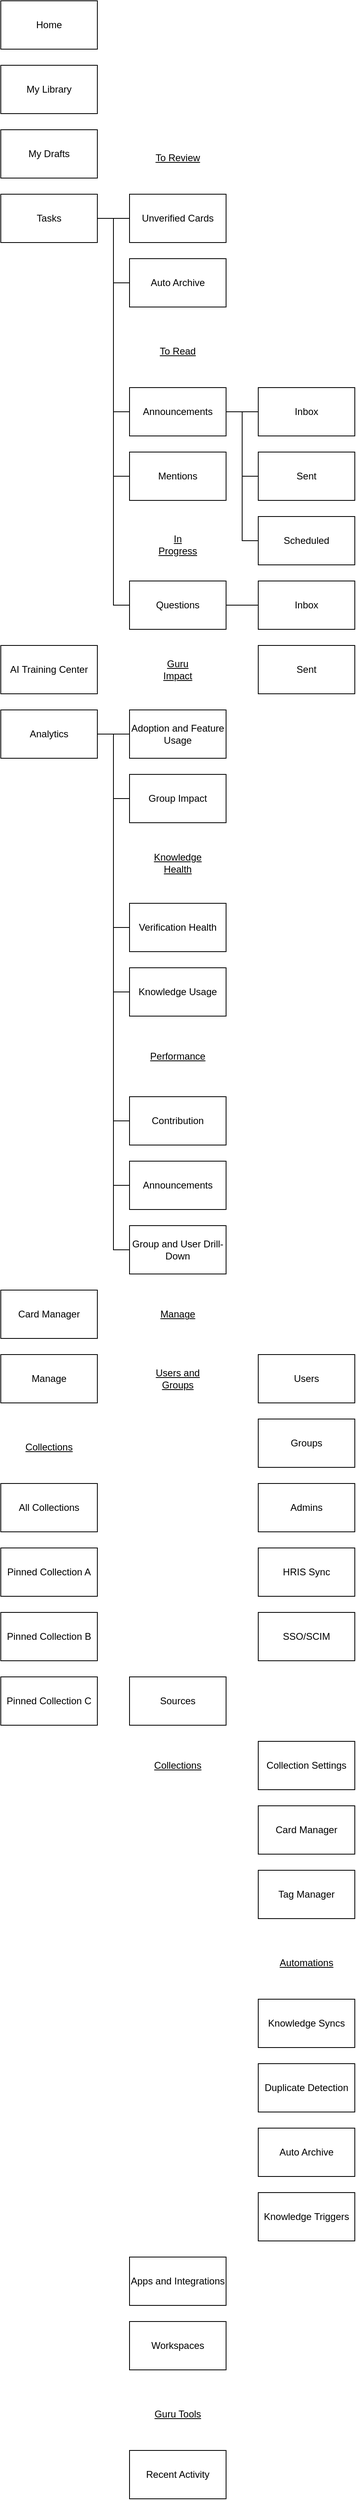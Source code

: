 <mxfile version="24.6.5" type="github">
  <diagram name="Page-1" id="dbrxAhzCIJZhIyj1XYBA">
    <mxGraphModel dx="1194" dy="1979" grid="1" gridSize="10" guides="1" tooltips="1" connect="1" arrows="0" fold="1" page="0" pageScale="1" pageWidth="1100" pageHeight="1700" math="0" shadow="0">
      <root>
        <mxCell id="0" />
        <mxCell id="1" parent="0" />
        <mxCell id="oM58pHl83kPPtiYQCpX2-1" value="Home" style="rounded=0;whiteSpace=wrap;html=1;" vertex="1" parent="1">
          <mxGeometry x="-400" y="-1000" width="120" height="60" as="geometry" />
        </mxCell>
        <mxCell id="oM58pHl83kPPtiYQCpX2-2" value="My Library" style="rounded=0;whiteSpace=wrap;html=1;" vertex="1" parent="1">
          <mxGeometry x="-400" y="-920" width="120" height="60" as="geometry" />
        </mxCell>
        <mxCell id="oM58pHl83kPPtiYQCpX2-3" value="My Drafts" style="rounded=0;whiteSpace=wrap;html=1;" vertex="1" parent="1">
          <mxGeometry x="-400" y="-840" width="120" height="60" as="geometry" />
        </mxCell>
        <mxCell id="oM58pHl83kPPtiYQCpX2-28" style="edgeStyle=orthogonalEdgeStyle;rounded=0;orthogonalLoop=1;jettySize=auto;html=1;endArrow=none;endFill=0;" edge="1" parent="1" source="oM58pHl83kPPtiYQCpX2-4" target="oM58pHl83kPPtiYQCpX2-15">
          <mxGeometry relative="1" as="geometry" />
        </mxCell>
        <mxCell id="oM58pHl83kPPtiYQCpX2-30" style="edgeStyle=orthogonalEdgeStyle;rounded=0;orthogonalLoop=1;jettySize=auto;html=1;exitX=1;exitY=0.5;exitDx=0;exitDy=0;entryX=0;entryY=0.5;entryDx=0;entryDy=0;endArrow=none;endFill=0;" edge="1" parent="1" source="oM58pHl83kPPtiYQCpX2-4" target="oM58pHl83kPPtiYQCpX2-17">
          <mxGeometry relative="1" as="geometry">
            <mxPoint x="-260" y="-660" as="targetPoint" />
          </mxGeometry>
        </mxCell>
        <mxCell id="oM58pHl83kPPtiYQCpX2-31" style="edgeStyle=orthogonalEdgeStyle;rounded=0;orthogonalLoop=1;jettySize=auto;html=1;exitX=1;exitY=0.5;exitDx=0;exitDy=0;entryX=0;entryY=0.5;entryDx=0;entryDy=0;endArrow=none;endFill=0;" edge="1" parent="1" source="oM58pHl83kPPtiYQCpX2-4" target="oM58pHl83kPPtiYQCpX2-19">
          <mxGeometry relative="1" as="geometry" />
        </mxCell>
        <mxCell id="oM58pHl83kPPtiYQCpX2-32" style="edgeStyle=orthogonalEdgeStyle;rounded=0;orthogonalLoop=1;jettySize=auto;html=1;exitX=1;exitY=0.5;exitDx=0;exitDy=0;entryX=0;entryY=0.5;entryDx=0;entryDy=0;endArrow=none;endFill=0;" edge="1" parent="1" source="oM58pHl83kPPtiYQCpX2-4" target="oM58pHl83kPPtiYQCpX2-20">
          <mxGeometry relative="1" as="geometry" />
        </mxCell>
        <mxCell id="oM58pHl83kPPtiYQCpX2-33" style="edgeStyle=orthogonalEdgeStyle;shape=connector;rounded=0;orthogonalLoop=1;jettySize=auto;html=1;exitX=1;exitY=0.5;exitDx=0;exitDy=0;entryX=0;entryY=0.5;entryDx=0;entryDy=0;strokeColor=default;align=center;verticalAlign=middle;fontFamily=Helvetica;fontSize=11;fontColor=default;labelBackgroundColor=default;endArrow=none;endFill=0;" edge="1" parent="1" source="oM58pHl83kPPtiYQCpX2-4" target="oM58pHl83kPPtiYQCpX2-21">
          <mxGeometry relative="1" as="geometry" />
        </mxCell>
        <mxCell id="oM58pHl83kPPtiYQCpX2-4" value="Tasks" style="rounded=0;whiteSpace=wrap;html=1;" vertex="1" parent="1">
          <mxGeometry x="-400" y="-760" width="120" height="60" as="geometry" />
        </mxCell>
        <mxCell id="oM58pHl83kPPtiYQCpX2-5" value="AI Training Center" style="rounded=0;whiteSpace=wrap;html=1;" vertex="1" parent="1">
          <mxGeometry x="-400" y="-200" width="120" height="60" as="geometry" />
        </mxCell>
        <mxCell id="oM58pHl83kPPtiYQCpX2-49" style="edgeStyle=orthogonalEdgeStyle;shape=connector;rounded=0;orthogonalLoop=1;jettySize=auto;html=1;exitX=1;exitY=0.5;exitDx=0;exitDy=0;entryX=0;entryY=0.5;entryDx=0;entryDy=0;strokeColor=default;align=center;verticalAlign=middle;fontFamily=Helvetica;fontSize=11;fontColor=default;labelBackgroundColor=default;endArrow=none;endFill=0;" edge="1" parent="1" source="oM58pHl83kPPtiYQCpX2-6" target="oM58pHl83kPPtiYQCpX2-39">
          <mxGeometry relative="1" as="geometry" />
        </mxCell>
        <mxCell id="oM58pHl83kPPtiYQCpX2-50" style="edgeStyle=orthogonalEdgeStyle;shape=connector;rounded=0;orthogonalLoop=1;jettySize=auto;html=1;exitX=1;exitY=0.5;exitDx=0;exitDy=0;entryX=0;entryY=0.5;entryDx=0;entryDy=0;strokeColor=default;align=center;verticalAlign=middle;fontFamily=Helvetica;fontSize=11;fontColor=default;labelBackgroundColor=default;endArrow=none;endFill=0;" edge="1" parent="1" source="oM58pHl83kPPtiYQCpX2-6" target="oM58pHl83kPPtiYQCpX2-41">
          <mxGeometry relative="1" as="geometry" />
        </mxCell>
        <mxCell id="oM58pHl83kPPtiYQCpX2-51" style="edgeStyle=orthogonalEdgeStyle;shape=connector;rounded=0;orthogonalLoop=1;jettySize=auto;html=1;exitX=1;exitY=0.5;exitDx=0;exitDy=0;entryX=0;entryY=0.5;entryDx=0;entryDy=0;strokeColor=default;align=center;verticalAlign=middle;fontFamily=Helvetica;fontSize=11;fontColor=default;labelBackgroundColor=default;endArrow=none;endFill=0;" edge="1" parent="1" source="oM58pHl83kPPtiYQCpX2-6" target="oM58pHl83kPPtiYQCpX2-43">
          <mxGeometry relative="1" as="geometry" />
        </mxCell>
        <mxCell id="oM58pHl83kPPtiYQCpX2-52" style="edgeStyle=orthogonalEdgeStyle;shape=connector;rounded=0;orthogonalLoop=1;jettySize=auto;html=1;exitX=1;exitY=0.5;exitDx=0;exitDy=0;entryX=0;entryY=0.5;entryDx=0;entryDy=0;strokeColor=default;align=center;verticalAlign=middle;fontFamily=Helvetica;fontSize=11;fontColor=default;labelBackgroundColor=default;endArrow=none;endFill=0;" edge="1" parent="1" source="oM58pHl83kPPtiYQCpX2-6" target="oM58pHl83kPPtiYQCpX2-44">
          <mxGeometry relative="1" as="geometry" />
        </mxCell>
        <mxCell id="oM58pHl83kPPtiYQCpX2-53" style="edgeStyle=orthogonalEdgeStyle;shape=connector;rounded=0;orthogonalLoop=1;jettySize=auto;html=1;exitX=1;exitY=0.5;exitDx=0;exitDy=0;entryX=0;entryY=0.5;entryDx=0;entryDy=0;strokeColor=default;align=center;verticalAlign=middle;fontFamily=Helvetica;fontSize=11;fontColor=default;labelBackgroundColor=default;endArrow=none;endFill=0;" edge="1" parent="1" source="oM58pHl83kPPtiYQCpX2-6" target="oM58pHl83kPPtiYQCpX2-46">
          <mxGeometry relative="1" as="geometry" />
        </mxCell>
        <mxCell id="oM58pHl83kPPtiYQCpX2-54" style="edgeStyle=orthogonalEdgeStyle;shape=connector;rounded=0;orthogonalLoop=1;jettySize=auto;html=1;exitX=1;exitY=0.5;exitDx=0;exitDy=0;entryX=0;entryY=0.5;entryDx=0;entryDy=0;strokeColor=default;align=center;verticalAlign=middle;fontFamily=Helvetica;fontSize=11;fontColor=default;labelBackgroundColor=default;endArrow=none;endFill=0;" edge="1" parent="1" source="oM58pHl83kPPtiYQCpX2-6" target="oM58pHl83kPPtiYQCpX2-47">
          <mxGeometry relative="1" as="geometry" />
        </mxCell>
        <mxCell id="oM58pHl83kPPtiYQCpX2-55" style="edgeStyle=orthogonalEdgeStyle;shape=connector;rounded=0;orthogonalLoop=1;jettySize=auto;html=1;exitX=1;exitY=0.5;exitDx=0;exitDy=0;entryX=0;entryY=0.5;entryDx=0;entryDy=0;strokeColor=default;align=center;verticalAlign=middle;fontFamily=Helvetica;fontSize=11;fontColor=default;labelBackgroundColor=default;endArrow=none;endFill=0;" edge="1" parent="1" source="oM58pHl83kPPtiYQCpX2-6" target="oM58pHl83kPPtiYQCpX2-48">
          <mxGeometry relative="1" as="geometry" />
        </mxCell>
        <mxCell id="oM58pHl83kPPtiYQCpX2-6" value="Analytics" style="rounded=0;whiteSpace=wrap;html=1;" vertex="1" parent="1">
          <mxGeometry x="-400" y="-120" width="120" height="60" as="geometry" />
        </mxCell>
        <mxCell id="oM58pHl83kPPtiYQCpX2-7" value="Card Manager" style="rounded=0;whiteSpace=wrap;html=1;" vertex="1" parent="1">
          <mxGeometry x="-400" y="600" width="120" height="60" as="geometry" />
        </mxCell>
        <mxCell id="oM58pHl83kPPtiYQCpX2-8" value="Manage" style="rounded=0;whiteSpace=wrap;html=1;" vertex="1" parent="1">
          <mxGeometry x="-400" y="680" width="120" height="60" as="geometry" />
        </mxCell>
        <mxCell id="oM58pHl83kPPtiYQCpX2-9" value="All Collections" style="rounded=0;whiteSpace=wrap;html=1;" vertex="1" parent="1">
          <mxGeometry x="-400" y="840" width="120" height="60" as="geometry" />
        </mxCell>
        <mxCell id="oM58pHl83kPPtiYQCpX2-10" value="Pinned Collection A" style="rounded=0;whiteSpace=wrap;html=1;" vertex="1" parent="1">
          <mxGeometry x="-400" y="920" width="120" height="60" as="geometry" />
        </mxCell>
        <mxCell id="oM58pHl83kPPtiYQCpX2-11" value="Pinned Collection B" style="rounded=0;whiteSpace=wrap;html=1;" vertex="1" parent="1">
          <mxGeometry x="-400" y="1000" width="120" height="60" as="geometry" />
        </mxCell>
        <mxCell id="oM58pHl83kPPtiYQCpX2-12" value="Pinned Collection C" style="rounded=0;whiteSpace=wrap;html=1;" vertex="1" parent="1">
          <mxGeometry x="-400" y="1080" width="120" height="60" as="geometry" />
        </mxCell>
        <mxCell id="oM58pHl83kPPtiYQCpX2-13" value="Collections" style="text;html=1;align=center;verticalAlign=middle;whiteSpace=wrap;rounded=0;fontStyle=4" vertex="1" parent="1">
          <mxGeometry x="-370" y="780" width="60" height="30" as="geometry" />
        </mxCell>
        <mxCell id="oM58pHl83kPPtiYQCpX2-15" value="Unverified Cards" style="rounded=0;whiteSpace=wrap;html=1;" vertex="1" parent="1">
          <mxGeometry x="-240" y="-760" width="120" height="60" as="geometry" />
        </mxCell>
        <mxCell id="oM58pHl83kPPtiYQCpX2-16" value="To Review" style="text;html=1;align=center;verticalAlign=middle;whiteSpace=wrap;rounded=0;fontStyle=4" vertex="1" parent="1">
          <mxGeometry x="-210" y="-820" width="60" height="30" as="geometry" />
        </mxCell>
        <mxCell id="oM58pHl83kPPtiYQCpX2-17" value="Auto Archive" style="rounded=0;whiteSpace=wrap;html=1;" vertex="1" parent="1">
          <mxGeometry x="-240" y="-680" width="120" height="60" as="geometry" />
        </mxCell>
        <mxCell id="oM58pHl83kPPtiYQCpX2-18" value="To Read" style="text;html=1;align=center;verticalAlign=middle;whiteSpace=wrap;rounded=0;fontStyle=4" vertex="1" parent="1">
          <mxGeometry x="-210" y="-580" width="60" height="30" as="geometry" />
        </mxCell>
        <mxCell id="oM58pHl83kPPtiYQCpX2-34" style="edgeStyle=orthogonalEdgeStyle;shape=connector;rounded=0;orthogonalLoop=1;jettySize=auto;html=1;exitX=1;exitY=0.5;exitDx=0;exitDy=0;entryX=0;entryY=0.5;entryDx=0;entryDy=0;strokeColor=default;align=center;verticalAlign=middle;fontFamily=Helvetica;fontSize=11;fontColor=default;labelBackgroundColor=default;endArrow=none;endFill=0;" edge="1" parent="1" source="oM58pHl83kPPtiYQCpX2-19" target="oM58pHl83kPPtiYQCpX2-23">
          <mxGeometry relative="1" as="geometry" />
        </mxCell>
        <mxCell id="oM58pHl83kPPtiYQCpX2-35" style="edgeStyle=orthogonalEdgeStyle;shape=connector;rounded=0;orthogonalLoop=1;jettySize=auto;html=1;exitX=1;exitY=0.5;exitDx=0;exitDy=0;entryX=0;entryY=0.5;entryDx=0;entryDy=0;strokeColor=default;align=center;verticalAlign=middle;fontFamily=Helvetica;fontSize=11;fontColor=default;labelBackgroundColor=default;endArrow=none;endFill=0;" edge="1" parent="1" source="oM58pHl83kPPtiYQCpX2-19" target="oM58pHl83kPPtiYQCpX2-24">
          <mxGeometry relative="1" as="geometry" />
        </mxCell>
        <mxCell id="oM58pHl83kPPtiYQCpX2-36" style="edgeStyle=orthogonalEdgeStyle;shape=connector;rounded=0;orthogonalLoop=1;jettySize=auto;html=1;exitX=1;exitY=0.5;exitDx=0;exitDy=0;entryX=0;entryY=0.5;entryDx=0;entryDy=0;strokeColor=default;align=center;verticalAlign=middle;fontFamily=Helvetica;fontSize=11;fontColor=default;labelBackgroundColor=default;endArrow=none;endFill=0;" edge="1" parent="1" source="oM58pHl83kPPtiYQCpX2-19" target="oM58pHl83kPPtiYQCpX2-25">
          <mxGeometry relative="1" as="geometry" />
        </mxCell>
        <mxCell id="oM58pHl83kPPtiYQCpX2-19" value="Announcements" style="rounded=0;whiteSpace=wrap;html=1;" vertex="1" parent="1">
          <mxGeometry x="-240" y="-520" width="120" height="60" as="geometry" />
        </mxCell>
        <mxCell id="oM58pHl83kPPtiYQCpX2-20" value="Mentions" style="rounded=0;whiteSpace=wrap;html=1;" vertex="1" parent="1">
          <mxGeometry x="-240" y="-440" width="120" height="60" as="geometry" />
        </mxCell>
        <mxCell id="oM58pHl83kPPtiYQCpX2-37" style="edgeStyle=orthogonalEdgeStyle;shape=connector;rounded=0;orthogonalLoop=1;jettySize=auto;html=1;exitX=1;exitY=0.5;exitDx=0;exitDy=0;entryX=0;entryY=0.5;entryDx=0;entryDy=0;strokeColor=default;align=center;verticalAlign=middle;fontFamily=Helvetica;fontSize=11;fontColor=default;labelBackgroundColor=default;endArrow=none;endFill=0;" edge="1" parent="1" source="oM58pHl83kPPtiYQCpX2-21" target="oM58pHl83kPPtiYQCpX2-26">
          <mxGeometry relative="1" as="geometry" />
        </mxCell>
        <mxCell id="oM58pHl83kPPtiYQCpX2-21" value="Questions" style="rounded=0;whiteSpace=wrap;html=1;" vertex="1" parent="1">
          <mxGeometry x="-240" y="-280" width="120" height="60" as="geometry" />
        </mxCell>
        <mxCell id="oM58pHl83kPPtiYQCpX2-22" value="In Progress" style="text;html=1;align=center;verticalAlign=middle;whiteSpace=wrap;rounded=0;fontStyle=4" vertex="1" parent="1">
          <mxGeometry x="-210" y="-340" width="60" height="30" as="geometry" />
        </mxCell>
        <mxCell id="oM58pHl83kPPtiYQCpX2-23" value="Inbox" style="rounded=0;whiteSpace=wrap;html=1;" vertex="1" parent="1">
          <mxGeometry x="-80" y="-520" width="120" height="60" as="geometry" />
        </mxCell>
        <mxCell id="oM58pHl83kPPtiYQCpX2-24" value="Sent" style="rounded=0;whiteSpace=wrap;html=1;" vertex="1" parent="1">
          <mxGeometry x="-80" y="-440" width="120" height="60" as="geometry" />
        </mxCell>
        <mxCell id="oM58pHl83kPPtiYQCpX2-25" value="Scheduled" style="rounded=0;whiteSpace=wrap;html=1;" vertex="1" parent="1">
          <mxGeometry x="-80" y="-360" width="120" height="60" as="geometry" />
        </mxCell>
        <mxCell id="oM58pHl83kPPtiYQCpX2-26" value="Inbox" style="rounded=0;whiteSpace=wrap;html=1;" vertex="1" parent="1">
          <mxGeometry x="-80" y="-280" width="120" height="60" as="geometry" />
        </mxCell>
        <mxCell id="oM58pHl83kPPtiYQCpX2-27" value="Sent" style="rounded=0;whiteSpace=wrap;html=1;" vertex="1" parent="1">
          <mxGeometry x="-80" y="-200" width="120" height="60" as="geometry" />
        </mxCell>
        <mxCell id="oM58pHl83kPPtiYQCpX2-39" value="Adoption and Feature Usage" style="rounded=0;whiteSpace=wrap;html=1;" vertex="1" parent="1">
          <mxGeometry x="-240" y="-120" width="120" height="60" as="geometry" />
        </mxCell>
        <mxCell id="oM58pHl83kPPtiYQCpX2-40" value="Guru Impact" style="text;html=1;align=center;verticalAlign=middle;whiteSpace=wrap;rounded=0;fontStyle=4" vertex="1" parent="1">
          <mxGeometry x="-210" y="-185" width="60" height="30" as="geometry" />
        </mxCell>
        <mxCell id="oM58pHl83kPPtiYQCpX2-41" value="Group Impact" style="rounded=0;whiteSpace=wrap;html=1;" vertex="1" parent="1">
          <mxGeometry x="-240" y="-40" width="120" height="60" as="geometry" />
        </mxCell>
        <mxCell id="oM58pHl83kPPtiYQCpX2-42" value="Knowledge Health" style="text;html=1;align=center;verticalAlign=middle;whiteSpace=wrap;rounded=0;fontStyle=4" vertex="1" parent="1">
          <mxGeometry x="-210" y="55" width="60" height="30" as="geometry" />
        </mxCell>
        <mxCell id="oM58pHl83kPPtiYQCpX2-43" value="Verification Health" style="rounded=0;whiteSpace=wrap;html=1;" vertex="1" parent="1">
          <mxGeometry x="-240" y="120" width="120" height="60" as="geometry" />
        </mxCell>
        <mxCell id="oM58pHl83kPPtiYQCpX2-44" value="Knowledge Usage" style="rounded=0;whiteSpace=wrap;html=1;" vertex="1" parent="1">
          <mxGeometry x="-240" y="200" width="120" height="60" as="geometry" />
        </mxCell>
        <mxCell id="oM58pHl83kPPtiYQCpX2-45" value="Performance" style="text;html=1;align=center;verticalAlign=middle;whiteSpace=wrap;rounded=0;fontStyle=4" vertex="1" parent="1">
          <mxGeometry x="-210" y="295" width="60" height="30" as="geometry" />
        </mxCell>
        <mxCell id="oM58pHl83kPPtiYQCpX2-46" value="Contribution" style="rounded=0;whiteSpace=wrap;html=1;" vertex="1" parent="1">
          <mxGeometry x="-240" y="360" width="120" height="60" as="geometry" />
        </mxCell>
        <mxCell id="oM58pHl83kPPtiYQCpX2-47" value="Announcements" style="rounded=0;whiteSpace=wrap;html=1;" vertex="1" parent="1">
          <mxGeometry x="-240" y="440" width="120" height="60" as="geometry" />
        </mxCell>
        <mxCell id="oM58pHl83kPPtiYQCpX2-48" value="Group and User Drill-Down" style="rounded=0;whiteSpace=wrap;html=1;" vertex="1" parent="1">
          <mxGeometry x="-240" y="520" width="120" height="60" as="geometry" />
        </mxCell>
        <mxCell id="oM58pHl83kPPtiYQCpX2-56" value="Manage" style="text;html=1;align=center;verticalAlign=middle;whiteSpace=wrap;rounded=0;fontStyle=4" vertex="1" parent="1">
          <mxGeometry x="-210" y="615" width="60" height="30" as="geometry" />
        </mxCell>
        <mxCell id="oM58pHl83kPPtiYQCpX2-58" value="Sources" style="rounded=0;whiteSpace=wrap;html=1;" vertex="1" parent="1">
          <mxGeometry x="-240" y="1080" width="120" height="60" as="geometry" />
        </mxCell>
        <mxCell id="oM58pHl83kPPtiYQCpX2-60" value="Users" style="rounded=0;whiteSpace=wrap;html=1;" vertex="1" parent="1">
          <mxGeometry x="-80" y="680" width="120" height="60" as="geometry" />
        </mxCell>
        <mxCell id="oM58pHl83kPPtiYQCpX2-61" value="Groups" style="rounded=0;whiteSpace=wrap;html=1;" vertex="1" parent="1">
          <mxGeometry x="-80" y="760" width="120" height="60" as="geometry" />
        </mxCell>
        <mxCell id="oM58pHl83kPPtiYQCpX2-62" value="Admins" style="rounded=0;whiteSpace=wrap;html=1;" vertex="1" parent="1">
          <mxGeometry x="-80" y="840" width="120" height="60" as="geometry" />
        </mxCell>
        <mxCell id="oM58pHl83kPPtiYQCpX2-63" value="HRIS Sync" style="rounded=0;whiteSpace=wrap;html=1;" vertex="1" parent="1">
          <mxGeometry x="-80" y="920" width="120" height="60" as="geometry" />
        </mxCell>
        <mxCell id="oM58pHl83kPPtiYQCpX2-64" value="SSO/SCIM" style="rounded=0;whiteSpace=wrap;html=1;" vertex="1" parent="1">
          <mxGeometry x="-80" y="1000" width="120" height="60" as="geometry" />
        </mxCell>
        <mxCell id="oM58pHl83kPPtiYQCpX2-65" value="Collection Settings" style="rounded=0;whiteSpace=wrap;html=1;" vertex="1" parent="1">
          <mxGeometry x="-80" y="1160" width="120" height="60" as="geometry" />
        </mxCell>
        <mxCell id="oM58pHl83kPPtiYQCpX2-66" value="Card Manager" style="rounded=0;whiteSpace=wrap;html=1;" vertex="1" parent="1">
          <mxGeometry x="-80" y="1240" width="120" height="60" as="geometry" />
        </mxCell>
        <mxCell id="oM58pHl83kPPtiYQCpX2-67" value="Tag Manager" style="rounded=0;whiteSpace=wrap;html=1;" vertex="1" parent="1">
          <mxGeometry x="-80" y="1320" width="120" height="60" as="geometry" />
        </mxCell>
        <mxCell id="oM58pHl83kPPtiYQCpX2-68" value="Automations" style="text;html=1;align=center;verticalAlign=middle;whiteSpace=wrap;rounded=0;fontStyle=4" vertex="1" parent="1">
          <mxGeometry x="-50" y="1420" width="60" height="30" as="geometry" />
        </mxCell>
        <mxCell id="oM58pHl83kPPtiYQCpX2-69" value="Users and Groups" style="text;html=1;align=center;verticalAlign=middle;whiteSpace=wrap;rounded=0;fontStyle=4" vertex="1" parent="1">
          <mxGeometry x="-210" y="695" width="60" height="30" as="geometry" />
        </mxCell>
        <mxCell id="oM58pHl83kPPtiYQCpX2-70" value="Collections" style="text;html=1;align=center;verticalAlign=middle;whiteSpace=wrap;rounded=0;fontStyle=4" vertex="1" parent="1">
          <mxGeometry x="-210" y="1175" width="60" height="30" as="geometry" />
        </mxCell>
        <mxCell id="oM58pHl83kPPtiYQCpX2-71" value="Knowledge Syncs" style="rounded=0;whiteSpace=wrap;html=1;" vertex="1" parent="1">
          <mxGeometry x="-80" y="1480" width="120" height="60" as="geometry" />
        </mxCell>
        <mxCell id="oM58pHl83kPPtiYQCpX2-72" value="Duplicate Detection" style="rounded=0;whiteSpace=wrap;html=1;" vertex="1" parent="1">
          <mxGeometry x="-80" y="1560" width="120" height="60" as="geometry" />
        </mxCell>
        <mxCell id="oM58pHl83kPPtiYQCpX2-73" value="Auto Archive" style="rounded=0;whiteSpace=wrap;html=1;" vertex="1" parent="1">
          <mxGeometry x="-80" y="1640" width="120" height="60" as="geometry" />
        </mxCell>
        <mxCell id="oM58pHl83kPPtiYQCpX2-74" value="Knowledge Triggers" style="rounded=0;whiteSpace=wrap;html=1;" vertex="1" parent="1">
          <mxGeometry x="-80" y="1720" width="120" height="60" as="geometry" />
        </mxCell>
        <mxCell id="oM58pHl83kPPtiYQCpX2-76" value="Apps and Integrations" style="rounded=0;whiteSpace=wrap;html=1;" vertex="1" parent="1">
          <mxGeometry x="-240" y="1800" width="120" height="60" as="geometry" />
        </mxCell>
        <mxCell id="oM58pHl83kPPtiYQCpX2-77" value="Workspaces" style="rounded=0;whiteSpace=wrap;html=1;" vertex="1" parent="1">
          <mxGeometry x="-240" y="1880" width="120" height="60" as="geometry" />
        </mxCell>
        <mxCell id="oM58pHl83kPPtiYQCpX2-78" value="Guru Tools" style="text;html=1;align=center;verticalAlign=middle;whiteSpace=wrap;rounded=0;fontStyle=4" vertex="1" parent="1">
          <mxGeometry x="-210" y="1980" width="60" height="30" as="geometry" />
        </mxCell>
        <mxCell id="oM58pHl83kPPtiYQCpX2-79" value="Recent Activity" style="rounded=0;whiteSpace=wrap;html=1;" vertex="1" parent="1">
          <mxGeometry x="-240" y="2040" width="120" height="60" as="geometry" />
        </mxCell>
      </root>
    </mxGraphModel>
  </diagram>
</mxfile>

